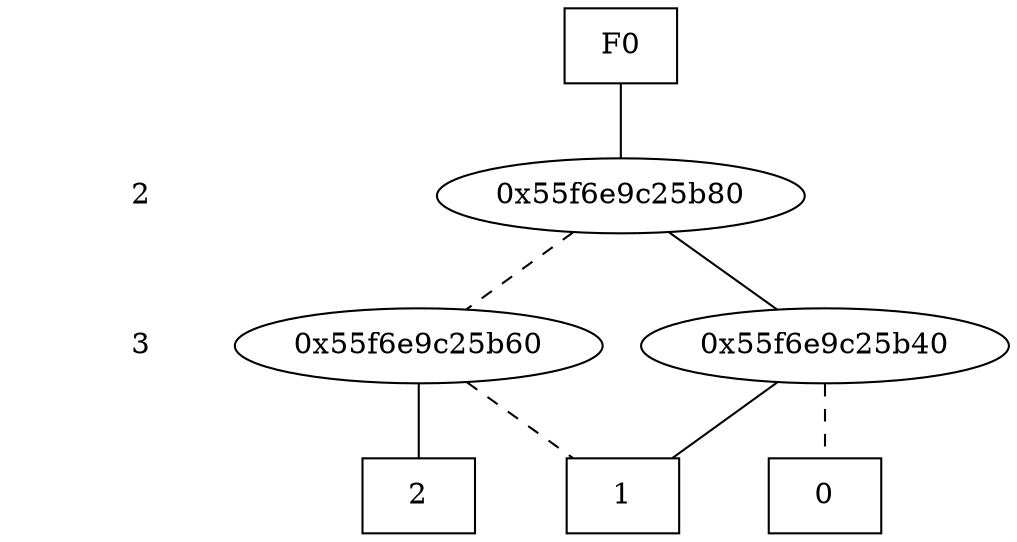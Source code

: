 digraph "DD" {
size = "7.5,10"
center = true;
edge [dir = none];
{ node [shape = plaintext];
  edge [style = invis];
  "CONST NODES" [style = invis];
" 2 " -> " 3 " -> "CONST NODES"; 
}
{ rank = same; node [shape = box]; edge [style = invis];
"F0"; }
{ rank = same; " 2 ";
"0x55f6e9c25b80";
}
{ rank = same; " 3 ";
"0x55f6e9c25b60";
"0x55f6e9c25b40";
}
{ rank = same; "CONST NODES";
{ node [shape = box]; "0x55f6e9c25940";
"0x55f6e9c25920";
"0x55f6e9c25a80";
}
}
"F0" -> "0x55f6e9c25b80" [style = solid];
"0x55f6e9c25b80" -> "0x55f6e9c25b40";
"0x55f6e9c25b80" -> "0x55f6e9c25b60" [style = dashed];
"0x55f6e9c25b60" -> "0x55f6e9c25a80";
"0x55f6e9c25b60" -> "0x55f6e9c25920" [style = dashed];
"0x55f6e9c25b40" -> "0x55f6e9c25920";
"0x55f6e9c25b40" -> "0x55f6e9c25940" [style = dashed];
"0x55f6e9c25940" [label = "0"];
"0x55f6e9c25920" [label = "1"];
"0x55f6e9c25a80" [label = "2"];
}
